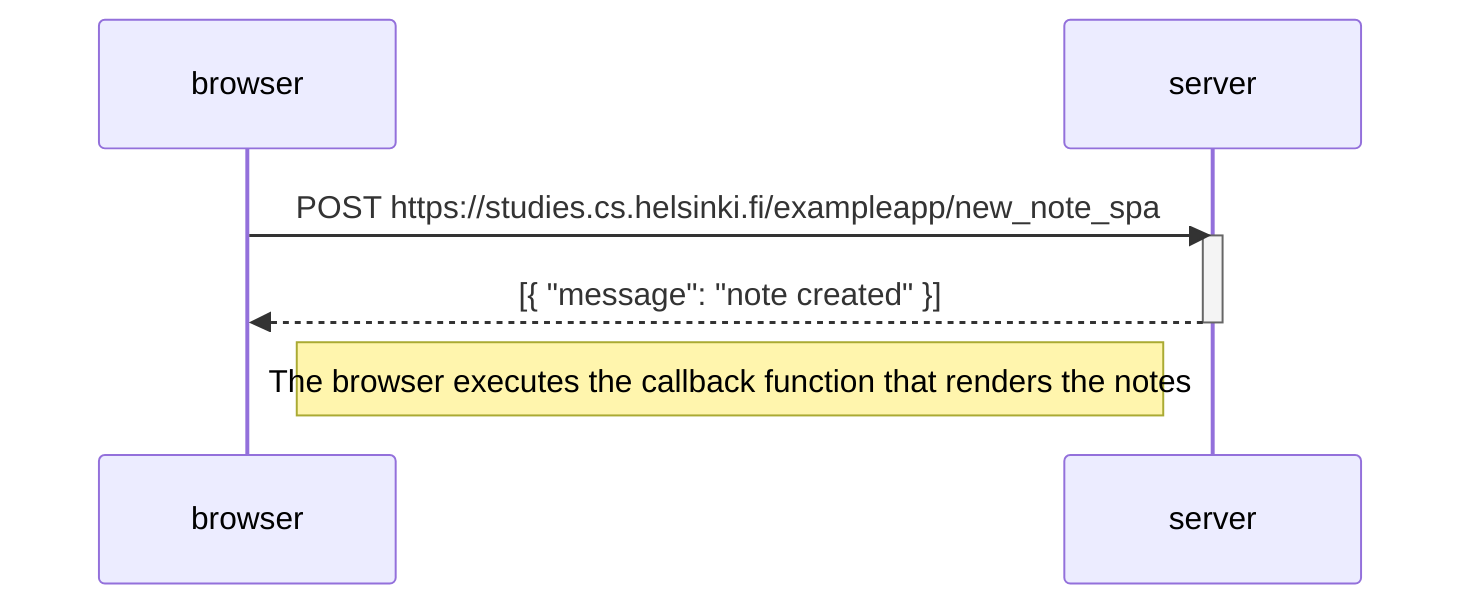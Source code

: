 sequenceDiagram
    participant browser
    participant server

    browser->>server: POST https://studies.cs.helsinki.fi/exampleapp/new_note_spa
    activate server
    server-->>browser: [{ "message": "note created" }]
    deactivate server

    Note right of browser: The browser executes the callback function that renders the notes